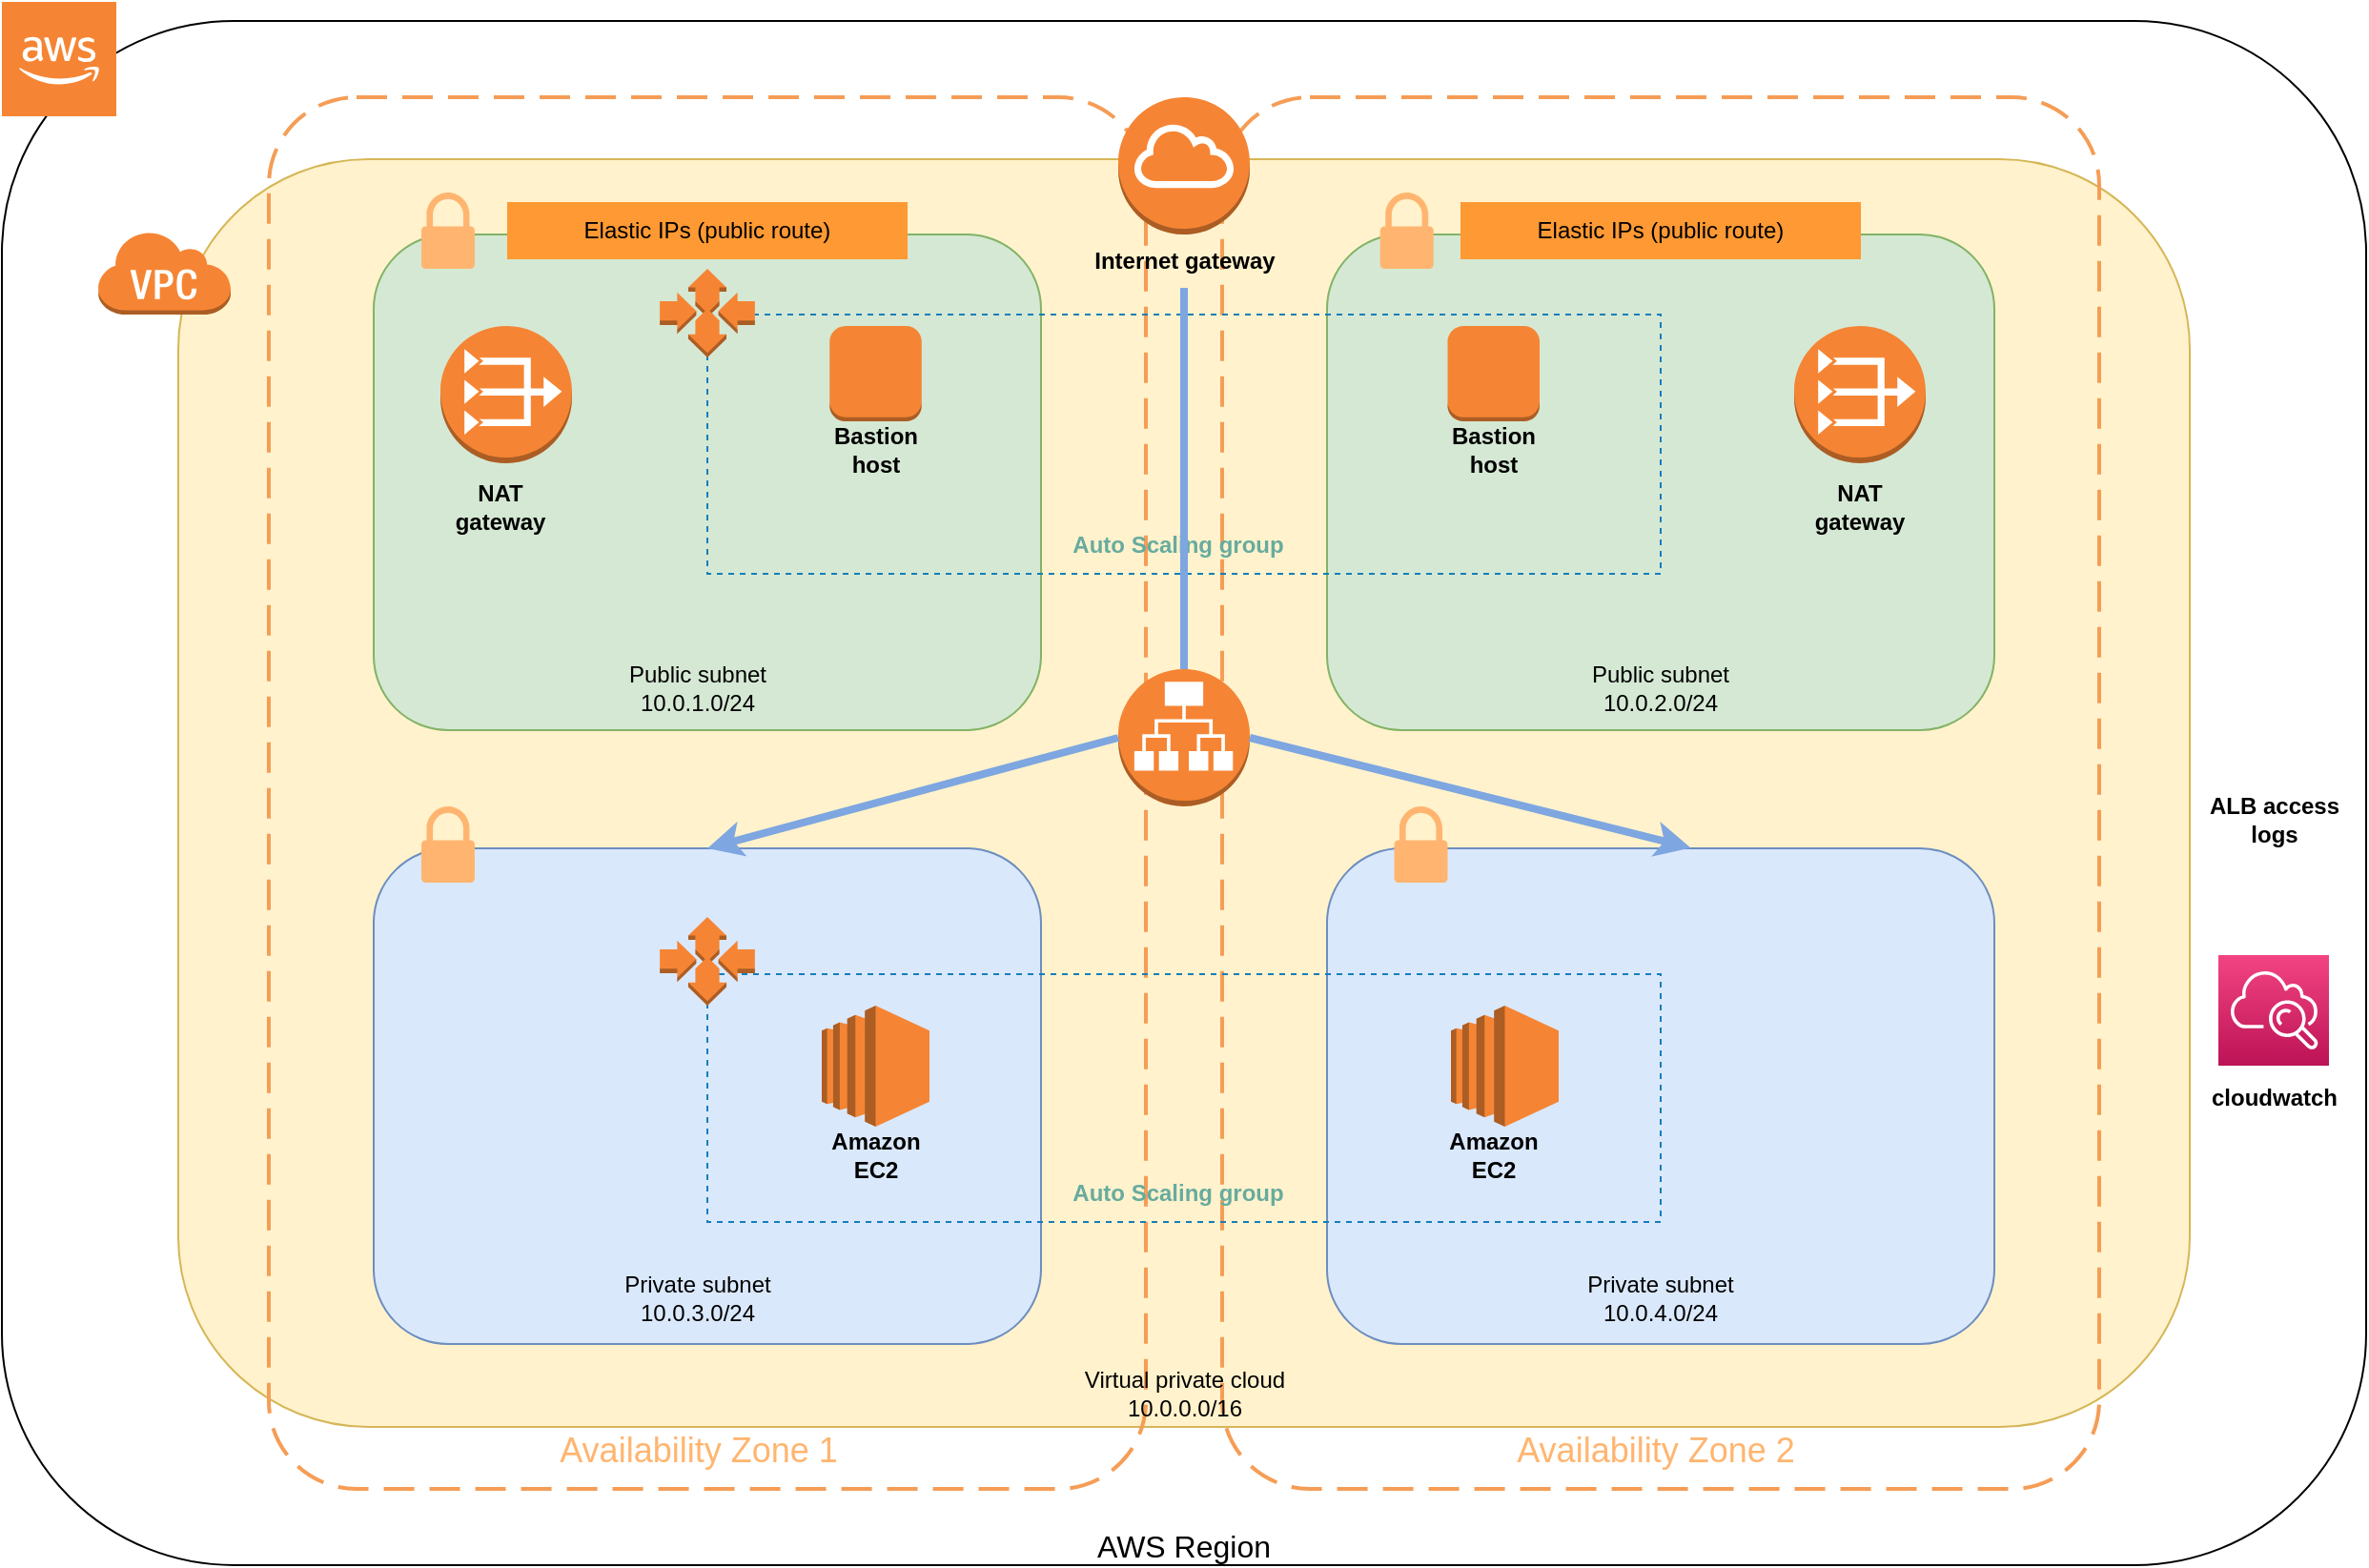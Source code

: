 <mxfile version="12.9.10" type="device"><diagram id="2aSEcXkYAQPVhRK4z0nG" name="Page-1"><mxGraphModel dx="946" dy="499" grid="1" gridSize="10" guides="1" tooltips="1" connect="1" arrows="1" fold="1" page="1" pageScale="1" pageWidth="827" pageHeight="1169" math="0" shadow="0"><root><mxCell id="0"/><mxCell id="1" parent="0"/><mxCell id="162tVRYQX_HLoHmSSP-l-1" value="" style="rounded=1;whiteSpace=wrap;html=1;" parent="1" vertex="1"><mxGeometry x="20" y="20" width="1240" height="810" as="geometry"/></mxCell><mxCell id="162tVRYQX_HLoHmSSP-l-2" value="" style="outlineConnect=0;dashed=0;verticalLabelPosition=bottom;verticalAlign=top;align=center;html=1;shape=mxgraph.aws3.cloud_2;fillColor=#F58534;gradientColor=none;" parent="1" vertex="1"><mxGeometry x="20" y="10" width="60" height="60" as="geometry"/></mxCell><mxCell id="162tVRYQX_HLoHmSSP-l-3" value="" style="rounded=1;whiteSpace=wrap;html=1;fillColor=#fff2cc;strokeColor=#d6b656;" parent="1" vertex="1"><mxGeometry x="112.5" y="92.5" width="1055" height="665" as="geometry"/></mxCell><mxCell id="162tVRYQX_HLoHmSSP-l-4" value="" style="outlineConnect=0;dashed=0;verticalLabelPosition=bottom;verticalAlign=top;align=center;html=1;shape=mxgraph.aws3.virtual_private_cloud;fillColor=#F58534;gradientColor=none;" parent="1" vertex="1"><mxGeometry x="70" y="130" width="70" height="44" as="geometry"/></mxCell><mxCell id="162tVRYQX_HLoHmSSP-l-5" value="" style="rounded=1;arcSize=10;dashed=1;strokeColor=#F59D56;fillColor=none;gradientColor=none;dashPattern=8 4;strokeWidth=2;" parent="1" vertex="1"><mxGeometry x="160" y="60" width="460" height="730" as="geometry"/></mxCell><mxCell id="162tVRYQX_HLoHmSSP-l-6" value="" style="rounded=1;arcSize=10;dashed=1;strokeColor=#F59D56;fillColor=none;gradientColor=none;dashPattern=8 4;strokeWidth=2;" parent="1" vertex="1"><mxGeometry x="660" y="60" width="460" height="730" as="geometry"/></mxCell><mxCell id="162tVRYQX_HLoHmSSP-l-7" value="" style="shape=image;html=1;verticalAlign=top;verticalLabelPosition=bottom;labelBackgroundColor=#ffffff;imageAspect=0;aspect=fixed;image=https://cdn2.iconfinder.com/data/icons/amazon-aws-stencils/100/Storage__Content_Delivery_Amazon_S3_Bucket_with_Objects-128.png" parent="1" vertex="1"><mxGeometry x="1162" y="347" width="98" height="98" as="geometry"/></mxCell><mxCell id="162tVRYQX_HLoHmSSP-l-8" value="" style="outlineConnect=0;fontColor=#232F3E;gradientColor=#F34482;gradientDirection=north;fillColor=#BC1356;strokeColor=#ffffff;dashed=0;verticalLabelPosition=bottom;verticalAlign=top;align=center;html=1;fontSize=12;fontStyle=0;aspect=fixed;shape=mxgraph.aws4.resourceIcon;resIcon=mxgraph.aws4.cloudwatch;" parent="1" vertex="1"><mxGeometry x="1182.5" y="510" width="58" height="58" as="geometry"/></mxCell><mxCell id="162tVRYQX_HLoHmSSP-l-9" value="" style="outlineConnect=0;dashed=0;verticalLabelPosition=bottom;verticalAlign=top;align=center;html=1;shape=mxgraph.aws3.internet_gateway;fillColor=#F58534;gradientColor=none;" parent="1" vertex="1"><mxGeometry x="605.5" y="60" width="69" height="72" as="geometry"/></mxCell><mxCell id="162tVRYQX_HLoHmSSP-l-10" value="" style="outlineConnect=0;dashed=0;verticalLabelPosition=bottom;verticalAlign=top;align=center;html=1;shape=mxgraph.aws3.application_load_balancer;fillColor=#F58534;gradientColor=none;" parent="1" vertex="1"><mxGeometry x="605.5" y="360" width="69" height="72" as="geometry"/></mxCell><mxCell id="162tVRYQX_HLoHmSSP-l-11" value="" style="rounded=1;whiteSpace=wrap;html=1;fillColor=#d5e8d4;strokeColor=#82b366;" parent="1" vertex="1"><mxGeometry x="215" y="132" width="350" height="260" as="geometry"/></mxCell><mxCell id="162tVRYQX_HLoHmSSP-l-12" value="" style="rounded=1;whiteSpace=wrap;html=1;fillColor=#dae8fc;strokeColor=#6c8ebf;" parent="1" vertex="1"><mxGeometry x="215" y="454" width="350" height="260" as="geometry"/></mxCell><mxCell id="162tVRYQX_HLoHmSSP-l-13" value="" style="rounded=1;whiteSpace=wrap;html=1;fillColor=#d5e8d4;strokeColor=#82b366;" parent="1" vertex="1"><mxGeometry x="715" y="132" width="350" height="260" as="geometry"/></mxCell><mxCell id="162tVRYQX_HLoHmSSP-l-14" value="" style="rounded=1;whiteSpace=wrap;html=1;fillColor=#dae8fc;strokeColor=#6c8ebf;" parent="1" vertex="1"><mxGeometry x="715" y="454" width="350" height="260" as="geometry"/></mxCell><mxCell id="162tVRYQX_HLoHmSSP-l-15" value="" style="fillColor=none;strokeColor=#147EBA;dashed=1;verticalAlign=top;fontStyle=0;fontColor=#147EBA;" parent="1" vertex="1"><mxGeometry x="390" y="174" width="500" height="136" as="geometry"/></mxCell><mxCell id="162tVRYQX_HLoHmSSP-l-16" value="" style="fillColor=none;strokeColor=#147EBA;dashed=1;verticalAlign=top;fontStyle=0;fontColor=#147EBA;" parent="1" vertex="1"><mxGeometry x="390" y="520" width="500" height="130" as="geometry"/></mxCell><mxCell id="162tVRYQX_HLoHmSSP-l-17" value="" style="outlineConnect=0;dashed=0;verticalLabelPosition=bottom;verticalAlign=top;align=center;html=1;shape=mxgraph.aws3.auto_scaling;fillColor=#F58534;gradientColor=none;" parent="1" vertex="1"><mxGeometry x="365.06" y="490" width="49.88" height="46.5" as="geometry"/></mxCell><mxCell id="162tVRYQX_HLoHmSSP-l-19" value="" style="outlineConnect=0;dashed=0;verticalLabelPosition=bottom;verticalAlign=top;align=center;html=1;shape=mxgraph.aws3.auto_scaling;fillColor=#F58534;gradientColor=none;" parent="1" vertex="1"><mxGeometry x="365.06" y="150" width="49.88" height="46.5" as="geometry"/></mxCell><mxCell id="162tVRYQX_HLoHmSSP-l-21" value="" style="outlineConnect=0;dashed=0;verticalLabelPosition=bottom;verticalAlign=top;align=center;html=1;shape=mxgraph.aws3.ec2;fillColor=#F58534;gradientColor=none;" parent="1" vertex="1"><mxGeometry x="780" y="536.5" width="56.5" height="63.5" as="geometry"/></mxCell><mxCell id="162tVRYQX_HLoHmSSP-l-22" value="" style="outlineConnect=0;dashed=0;verticalLabelPosition=bottom;verticalAlign=top;align=center;html=1;shape=mxgraph.aws3.instance;fillColor=#F58534;gradientColor=none;" parent="1" vertex="1"><mxGeometry x="454.13" y="180" width="48.25" height="50" as="geometry"/></mxCell><mxCell id="162tVRYQX_HLoHmSSP-l-24" value="" style="outlineConnect=0;dashed=0;verticalLabelPosition=bottom;verticalAlign=top;align=center;html=1;shape=mxgraph.aws3.ec2;fillColor=#F58534;gradientColor=none;" parent="1" vertex="1"><mxGeometry x="450" y="536.5" width="56.5" height="63.5" as="geometry"/></mxCell><mxCell id="162tVRYQX_HLoHmSSP-l-25" value="" style="outlineConnect=0;dashed=0;verticalLabelPosition=bottom;verticalAlign=top;align=center;html=1;shape=mxgraph.aws3.vpc_nat_gateway;fillColor=#F58534;gradientColor=none;" parent="1" vertex="1"><mxGeometry x="250" y="180" width="69" height="72" as="geometry"/></mxCell><mxCell id="162tVRYQX_HLoHmSSP-l-26" value="" style="outlineConnect=0;dashed=0;verticalLabelPosition=bottom;verticalAlign=top;align=center;html=1;shape=mxgraph.aws3.vpc_nat_gateway;fillColor=#F58534;gradientColor=none;" parent="1" vertex="1"><mxGeometry x="960" y="180" width="69" height="72" as="geometry"/></mxCell><mxCell id="162tVRYQX_HLoHmSSP-l-34" value="" style="pointerEvents=1;shadow=0;dashed=0;html=1;strokeColor=none;labelPosition=center;verticalLabelPosition=bottom;verticalAlign=top;outlineConnect=0;align=center;shape=mxgraph.office.security.lock_protected;fillColor=#FFB570;" parent="1" vertex="1"><mxGeometry x="742.87" y="110" width="28" height="40" as="geometry"/></mxCell><mxCell id="162tVRYQX_HLoHmSSP-l-35" value="" style="pointerEvents=1;shadow=0;dashed=0;html=1;strokeColor=none;labelPosition=center;verticalLabelPosition=bottom;verticalAlign=top;outlineConnect=0;align=center;shape=mxgraph.office.security.lock_protected;fillColor=#FFB570;" parent="1" vertex="1"><mxGeometry x="240" y="110" width="28" height="40" as="geometry"/></mxCell><mxCell id="162tVRYQX_HLoHmSSP-l-36" value="" style="pointerEvents=1;shadow=0;dashed=0;html=1;strokeColor=none;labelPosition=center;verticalLabelPosition=bottom;verticalAlign=top;outlineConnect=0;align=center;shape=mxgraph.office.security.lock_protected;fillColor=#FFB570;" parent="1" vertex="1"><mxGeometry x="240" y="432" width="28" height="40" as="geometry"/></mxCell><mxCell id="162tVRYQX_HLoHmSSP-l-37" value="" style="pointerEvents=1;shadow=0;dashed=0;html=1;strokeColor=none;labelPosition=center;verticalLabelPosition=bottom;verticalAlign=top;outlineConnect=0;align=center;shape=mxgraph.office.security.lock_protected;fillColor=#FFB570;" parent="1" vertex="1"><mxGeometry x="750.25" y="432" width="28" height="40" as="geometry"/></mxCell><mxCell id="162tVRYQX_HLoHmSSP-l-38" value="&lt;b&gt;Internet gateway&lt;/b&gt;" style="text;html=1;strokeColor=none;fillColor=none;align=center;verticalAlign=middle;whiteSpace=wrap;rounded=0;" parent="1" vertex="1"><mxGeometry x="582.5" y="132" width="115" height="28" as="geometry"/></mxCell><mxCell id="162tVRYQX_HLoHmSSP-l-39" value="&lt;b&gt;NAT gateway&lt;/b&gt;" style="text;html=1;strokeColor=none;fillColor=none;align=center;verticalAlign=middle;whiteSpace=wrap;rounded=0;" parent="1" vertex="1"><mxGeometry x="250" y="250" width="63" height="50" as="geometry"/></mxCell><mxCell id="162tVRYQX_HLoHmSSP-l-40" value="&lt;b&gt;NAT gateway&lt;/b&gt;" style="text;html=1;strokeColor=none;fillColor=none;align=center;verticalAlign=middle;whiteSpace=wrap;rounded=0;" parent="1" vertex="1"><mxGeometry x="963" y="260" width="63" height="30" as="geometry"/></mxCell><mxCell id="162tVRYQX_HLoHmSSP-l-41" value="&lt;b&gt;&lt;font color=&quot;#67ab9f&quot;&gt;Auto Scaling group&lt;/font&gt;&lt;/b&gt;" style="text;html=1;strokeColor=none;fillColor=none;align=center;verticalAlign=middle;whiteSpace=wrap;rounded=0;" parent="1" vertex="1"><mxGeometry x="557.5" y="610" width="157.5" height="50" as="geometry"/></mxCell><mxCell id="162tVRYQX_HLoHmSSP-l-42" value="&lt;b&gt;&lt;font color=&quot;#67ab9f&quot;&gt;Auto Scaling group&lt;/font&gt;&lt;/b&gt;" style="text;html=1;strokeColor=none;fillColor=none;align=center;verticalAlign=middle;whiteSpace=wrap;rounded=0;" parent="1" vertex="1"><mxGeometry x="557.5" y="270" width="157.5" height="50" as="geometry"/></mxCell><mxCell id="162tVRYQX_HLoHmSSP-l-43" value="" style="outlineConnect=0;dashed=0;verticalLabelPosition=bottom;verticalAlign=top;align=center;html=1;shape=mxgraph.aws3.instance;fillColor=#F58534;gradientColor=none;" parent="1" vertex="1"><mxGeometry x="778.25" y="180" width="48.25" height="50" as="geometry"/></mxCell><mxCell id="162tVRYQX_HLoHmSSP-l-44" value="&lt;b&gt;Bastion host&lt;/b&gt;" style="text;html=1;strokeColor=none;fillColor=none;align=center;verticalAlign=middle;whiteSpace=wrap;rounded=0;" parent="1" vertex="1"><mxGeometry x="446.76" y="220" width="63" height="50" as="geometry"/></mxCell><mxCell id="162tVRYQX_HLoHmSSP-l-45" value="&lt;b&gt;Bastion host&lt;/b&gt;" style="text;html=1;strokeColor=none;fillColor=none;align=center;verticalAlign=middle;whiteSpace=wrap;rounded=0;" parent="1" vertex="1"><mxGeometry x="770.87" y="220" width="63" height="50" as="geometry"/></mxCell><mxCell id="162tVRYQX_HLoHmSSP-l-46" value="&lt;b&gt;Amazon EC2&lt;/b&gt;" style="text;html=1;strokeColor=none;fillColor=none;align=center;verticalAlign=middle;whiteSpace=wrap;rounded=0;" parent="1" vertex="1"><mxGeometry x="446.76" y="590" width="63" height="50" as="geometry"/></mxCell><mxCell id="162tVRYQX_HLoHmSSP-l-47" value="&lt;b&gt;Amazon EC2&lt;/b&gt;" style="text;html=1;strokeColor=none;fillColor=none;align=center;verticalAlign=middle;whiteSpace=wrap;rounded=0;" parent="1" vertex="1"><mxGeometry x="770.87" y="590" width="63" height="50" as="geometry"/></mxCell><mxCell id="162tVRYQX_HLoHmSSP-l-48" value="Elastic IPs (public route)" style="rounded=0;whiteSpace=wrap;html=1;strokeWidth=9;fillColor=#FF9933;gradientColor=none;strokeColor=none;" parent="1" vertex="1"><mxGeometry x="785" y="115" width="210" height="30" as="geometry"/></mxCell><mxCell id="162tVRYQX_HLoHmSSP-l-50" value="Elastic IPs (public route)" style="rounded=0;whiteSpace=wrap;html=1;strokeWidth=9;fillColor=#FF9933;gradientColor=none;strokeColor=none;" parent="1" vertex="1"><mxGeometry x="285" y="115" width="210" height="30" as="geometry"/></mxCell><mxCell id="162tVRYQX_HLoHmSSP-l-52" value="" style="endArrow=none;html=1;entryX=0.5;entryY=1;entryDx=0;entryDy=0;exitX=0.5;exitY=0;exitDx=0;exitDy=0;exitPerimeter=0;strokeColor=#7EA6E0;strokeWidth=4;" parent="1" source="162tVRYQX_HLoHmSSP-l-10" target="162tVRYQX_HLoHmSSP-l-38" edge="1"><mxGeometry width="50" height="50" relative="1" as="geometry"><mxPoint x="590" y="1020" as="sourcePoint"/><mxPoint x="640" y="970" as="targetPoint"/></mxGeometry></mxCell><mxCell id="162tVRYQX_HLoHmSSP-l-53" value="" style="endArrow=classic;html=1;strokeColor=#7EA6E0;strokeWidth=4;exitX=0;exitY=0.5;exitDx=0;exitDy=0;exitPerimeter=0;entryX=0.5;entryY=0;entryDx=0;entryDy=0;" parent="1" source="162tVRYQX_HLoHmSSP-l-10" target="162tVRYQX_HLoHmSSP-l-12" edge="1"><mxGeometry width="50" height="50" relative="1" as="geometry"><mxPoint x="470" y="970" as="sourcePoint"/><mxPoint x="390" y="454" as="targetPoint"/></mxGeometry></mxCell><mxCell id="162tVRYQX_HLoHmSSP-l-54" value="" style="endArrow=classic;html=1;strokeColor=#7EA6E0;strokeWidth=4;exitX=1;exitY=0.5;exitDx=0;exitDy=0;exitPerimeter=0;entryX=0.545;entryY=-0.001;entryDx=0;entryDy=0;entryPerimeter=0;" parent="1" source="162tVRYQX_HLoHmSSP-l-10" target="162tVRYQX_HLoHmSSP-l-14" edge="1"><mxGeometry width="50" height="50" relative="1" as="geometry"><mxPoint x="860" y="970" as="sourcePoint"/><mxPoint x="910" y="920" as="targetPoint"/></mxGeometry></mxCell><mxCell id="162tVRYQX_HLoHmSSP-l-55" value="&lt;b&gt;ALB access logs&lt;/b&gt;" style="text;html=1;strokeColor=none;fillColor=none;align=center;verticalAlign=middle;whiteSpace=wrap;rounded=0;" parent="1" vertex="1"><mxGeometry x="1172.75" y="424" width="77.5" height="30" as="geometry"/></mxCell><mxCell id="162tVRYQX_HLoHmSSP-l-57" value="&lt;b&gt;cloudwatch&lt;/b&gt;" style="text;html=1;strokeColor=none;fillColor=none;align=center;verticalAlign=middle;whiteSpace=wrap;rounded=0;" parent="1" vertex="1"><mxGeometry x="1172.75" y="570" width="77.5" height="30" as="geometry"/></mxCell><mxCell id="162tVRYQX_HLoHmSSP-l-58" value="Public subnet&lt;br&gt;10.0.1.0/24" style="text;html=1;strokeColor=none;fillColor=none;align=center;verticalAlign=middle;whiteSpace=wrap;rounded=0;" parent="1" vertex="1"><mxGeometry x="340" y="360" width="90" height="20" as="geometry"/></mxCell><mxCell id="162tVRYQX_HLoHmSSP-l-59" value="Public subnet&lt;br&gt;10.0.2.0/24" style="text;html=1;strokeColor=none;fillColor=none;align=center;verticalAlign=middle;whiteSpace=wrap;rounded=0;" parent="1" vertex="1"><mxGeometry x="845" y="360" width="90" height="20" as="geometry"/></mxCell><mxCell id="162tVRYQX_HLoHmSSP-l-60" value="Private subnet&lt;br&gt;10.0.3.0/24" style="text;html=1;strokeColor=none;fillColor=none;align=center;verticalAlign=middle;whiteSpace=wrap;rounded=0;" parent="1" vertex="1"><mxGeometry x="340" y="680" width="90" height="20" as="geometry"/></mxCell><mxCell id="162tVRYQX_HLoHmSSP-l-61" value="Private subnet&lt;br&gt;10.0.4.0/24" style="text;html=1;strokeColor=none;fillColor=none;align=center;verticalAlign=middle;whiteSpace=wrap;rounded=0;" parent="1" vertex="1"><mxGeometry x="845" y="680" width="90" height="20" as="geometry"/></mxCell><mxCell id="162tVRYQX_HLoHmSSP-l-62" value="Virtual private cloud&lt;br&gt;10.0.0.0/16" style="text;html=1;strokeColor=none;fillColor=none;align=center;verticalAlign=middle;whiteSpace=wrap;rounded=0;" parent="1" vertex="1"><mxGeometry x="577.5" y="730" width="125" height="20" as="geometry"/></mxCell><mxCell id="162tVRYQX_HLoHmSSP-l-63" value="&lt;font style=&quot;font-size: 16px&quot;&gt;AWS Region&lt;/font&gt;" style="text;html=1;strokeColor=none;fillColor=none;align=center;verticalAlign=middle;whiteSpace=wrap;rounded=0;" parent="1" vertex="1"><mxGeometry x="580" y="810" width="120" height="20" as="geometry"/></mxCell><mxCell id="162tVRYQX_HLoHmSSP-l-64" value="&lt;font style=&quot;font-size: 18px&quot; color=&quot;#ffb570&quot;&gt;Availability Zone 1&lt;/font&gt;" style="text;html=1;strokeColor=none;fillColor=none;align=center;verticalAlign=middle;whiteSpace=wrap;rounded=0;" parent="1" vertex="1"><mxGeometry x="309.5" y="760" width="151" height="20" as="geometry"/></mxCell><mxCell id="162tVRYQX_HLoHmSSP-l-65" value="&lt;font style=&quot;font-size: 18px&quot; color=&quot;#ffb570&quot;&gt;Availability Zone 2&lt;/font&gt;" style="text;html=1;strokeColor=none;fillColor=none;align=center;verticalAlign=middle;whiteSpace=wrap;rounded=0;" parent="1" vertex="1"><mxGeometry x="812" y="760" width="151" height="20" as="geometry"/></mxCell></root></mxGraphModel></diagram></mxfile>